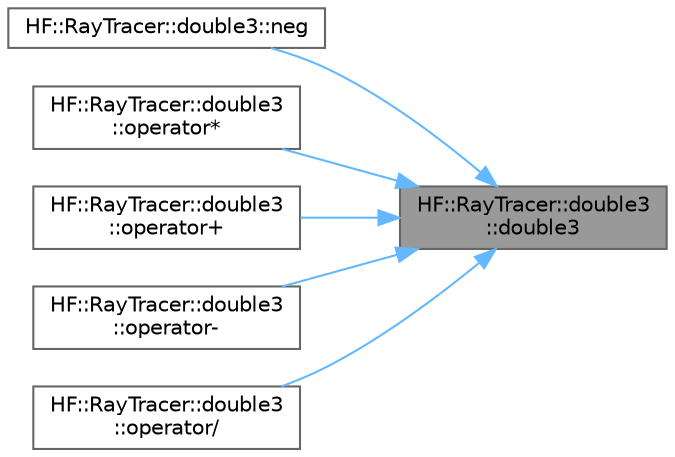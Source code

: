 digraph "HF::RayTracer::double3::double3"
{
 // LATEX_PDF_SIZE
  bgcolor="transparent";
  edge [fontname=Helvetica,fontsize=10,labelfontname=Helvetica,labelfontsize=10];
  node [fontname=Helvetica,fontsize=10,shape=box,height=0.2,width=0.4];
  rankdir="RL";
  Node1 [label="HF::RayTracer::double3\l::double3",height=0.2,width=0.4,color="gray40", fillcolor="grey60", style="filled", fontcolor="black",tooltip=" "];
  Node1 -> Node2 [dir="back",color="steelblue1",style="solid"];
  Node2 [label="HF::RayTracer::double3::neg",height=0.2,width=0.4,color="grey40", fillcolor="white", style="filled",URL="$a01511.html#aa9469a197d7b23d54811dd45fb7fc719",tooltip=" "];
  Node1 -> Node3 [dir="back",color="steelblue1",style="solid"];
  Node3 [label="HF::RayTracer::double3\l::operator*",height=0.2,width=0.4,color="grey40", fillcolor="white", style="filled",URL="$a01511.html#abe98e17394908fa0b6db4f3cd6bbb52f",tooltip=" "];
  Node1 -> Node4 [dir="back",color="steelblue1",style="solid"];
  Node4 [label="HF::RayTracer::double3\l::operator+",height=0.2,width=0.4,color="grey40", fillcolor="white", style="filled",URL="$a01511.html#a946b0c048bdc441f58fdea464be2b1df",tooltip=" "];
  Node1 -> Node5 [dir="back",color="steelblue1",style="solid"];
  Node5 [label="HF::RayTracer::double3\l::operator-",height=0.2,width=0.4,color="grey40", fillcolor="white", style="filled",URL="$a01511.html#a59ea40cffd2d7698a0abdc5b467eb587",tooltip=" "];
  Node1 -> Node6 [dir="back",color="steelblue1",style="solid"];
  Node6 [label="HF::RayTracer::double3\l::operator/",height=0.2,width=0.4,color="grey40", fillcolor="white", style="filled",URL="$a01511.html#aabbfb9b8c3511d380b2036bcd019cac7",tooltip=" "];
}
